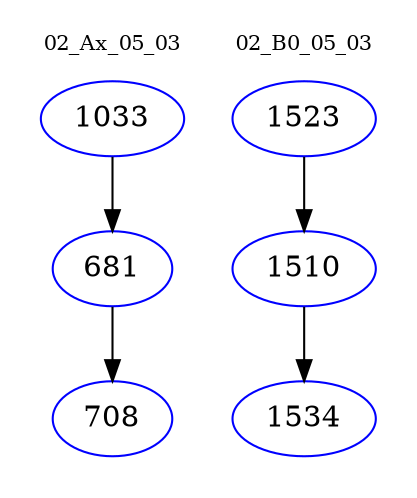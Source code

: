 digraph{
subgraph cluster_0 {
color = white
label = "02_Ax_05_03";
fontsize=10;
T0_1033 [label="1033", color="blue"]
T0_1033 -> T0_681 [color="black"]
T0_681 [label="681", color="blue"]
T0_681 -> T0_708 [color="black"]
T0_708 [label="708", color="blue"]
}
subgraph cluster_1 {
color = white
label = "02_B0_05_03";
fontsize=10;
T1_1523 [label="1523", color="blue"]
T1_1523 -> T1_1510 [color="black"]
T1_1510 [label="1510", color="blue"]
T1_1510 -> T1_1534 [color="black"]
T1_1534 [label="1534", color="blue"]
}
}
